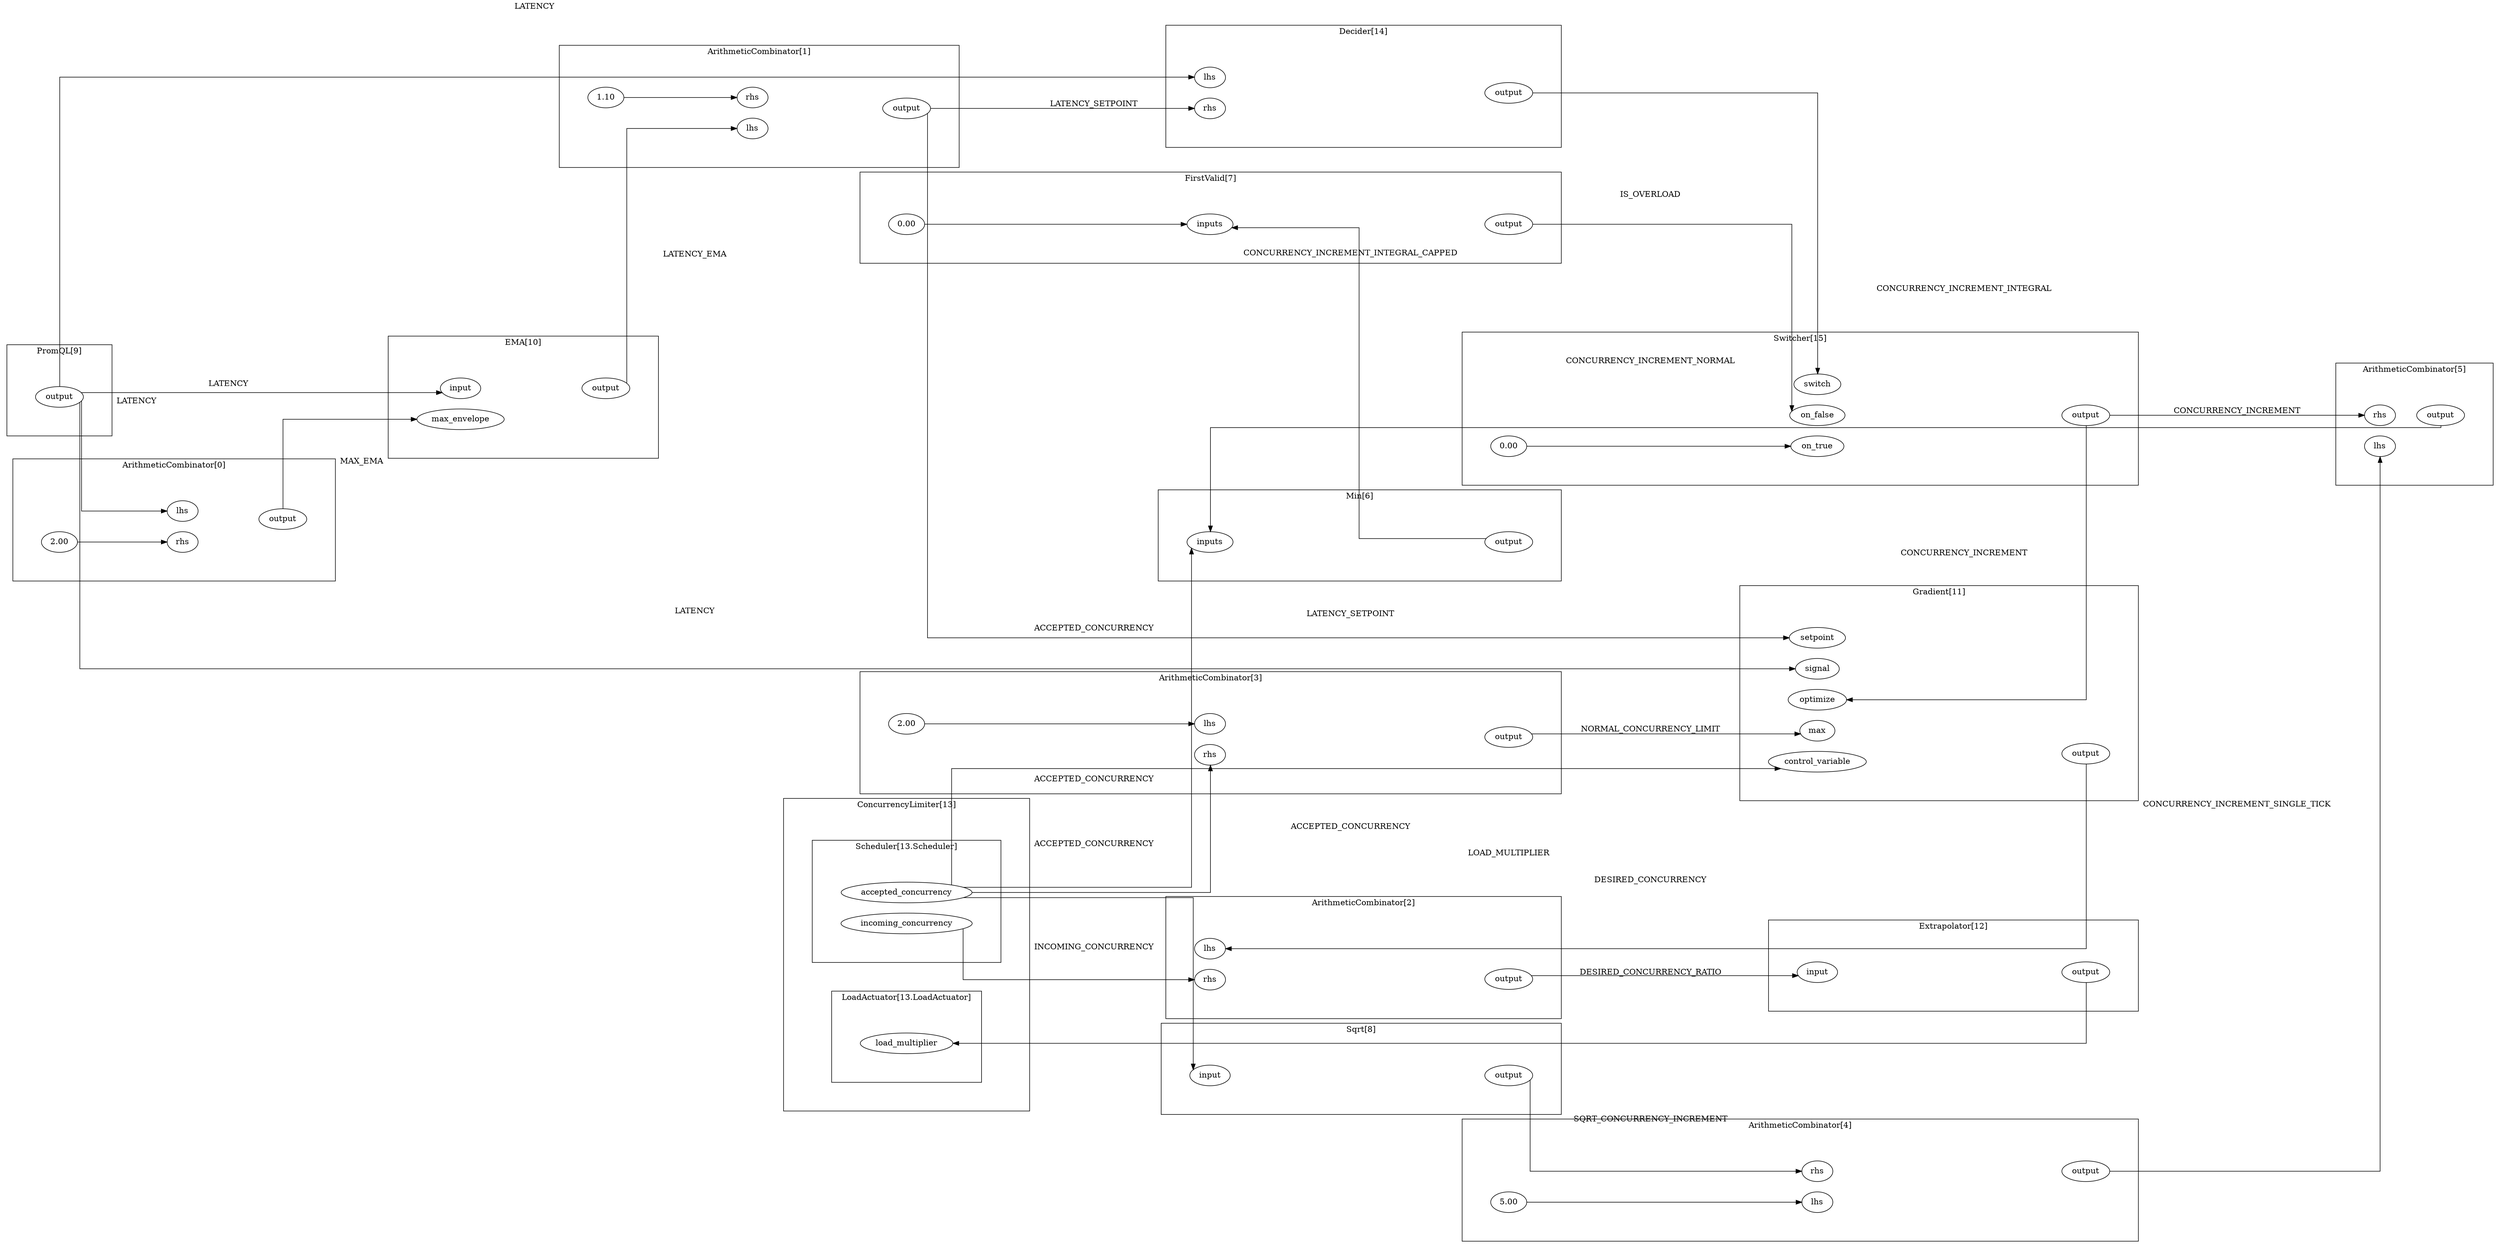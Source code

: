 digraph  {
	subgraph cluster_s1 {
		label="ArithmeticCombinator[0]";margin="50.0";
		n4[label="2.00"];
		n2[label="lhs"];
		n5[label="output"];
		n3[label="rhs"];
		n4->n3;
		n3->n5[style="invis"];
		{rank=same; n2;n3;};
		{rank=same; n5;};
		
	}
	subgraph cluster_s6 {
		label="ArithmeticCombinator[1]";margin="50.0";
		n9[label="1.10"];
		n7[label="lhs"];
		n10[label="output"];
		n8[label="rhs"];
		n9->n8;
		n8->n10[style="invis"];
		{rank=same; n7;n8;};
		{rank=same; n10;};
		
	}
	subgraph cluster_s11 {
		label="ArithmeticCombinator[2]";margin="50.0";
		n12[label="lhs"];
		n14[label="output"];
		n13[label="rhs"];
		n13->n14[style="invis"];
		{rank=same; n14;};
		{rank=same; n12;n13;};
		
	}
	subgraph cluster_s15 {
		label="ArithmeticCombinator[3]";margin="50.0";
		n17[label="2.00"];
		n16[label="lhs"];
		n19[label="output"];
		n18[label="rhs"];
		n17->n16;
		n18->n19[style="invis"];
		{rank=same; n16;n18;};
		{rank=same; n19;};
		
	}
	subgraph cluster_s20 {
		label="ArithmeticCombinator[4]";margin="50.0";
		n22[label="5.00"];
		n21[label="lhs"];
		n24[label="output"];
		n23[label="rhs"];
		n22->n21;
		n23->n24[style="invis"];
		{rank=same; n21;n23;};
		{rank=same; n24;};
		
	}
	subgraph cluster_s25 {
		label="ArithmeticCombinator[5]";margin="50.0";
		n26[label="lhs"];
		n28[label="output"];
		n27[label="rhs"];
		n27->n28[style="invis"];
		{rank=same; n26;n27;};
		{rank=same; n28;};
		
	}
	subgraph cluster_s55 {
		subgraph cluster_s59 {
			label="LoadActuator[13.LoadActuator]";margin="50.0";
			n60[label="load_multiplier"];
			{rank=same; n60;};
			
		}
		subgraph cluster_s56 {
			label="Scheduler[13.Scheduler]";margin="50.0";
			n57[label="accepted_concurrency"];
			n58[label="incoming_concurrency"];
			{rank=same; n57;n58;};
			
		}
		label="ConcurrencyLimiter[13]";margin="50.0";
		
	}
	subgraph cluster_s61 {
		label="Decider[14]";margin="50.0";
		n63[label="lhs"];
		n64[label="output"];
		n62[label="rhs"];
		n63->n64[style="invis"];
		{rank=same; n62;n63;};
		{rank=same; n64;};
		
	}
	subgraph cluster_s41 {
		label="EMA[10]";margin="50.0";
		n43[label="input"];
		n42[label="max_envelope"];
		n44[label="output"];
		n43->n44[style="invis"];
		{rank=same; n42;n43;};
		{rank=same; n44;};
		
	}
	subgraph cluster_s52 {
		label="Extrapolator[12]";margin="50.0";
		n53[label="input"];
		n54[label="output"];
		n53->n54[style="invis"];
		{rank=same; n53;};
		{rank=same; n54;};
		
	}
	subgraph cluster_s32 {
		label="FirstValid[7]";margin="50.0";
		n34[label="0.00"];
		n33[label="inputs"];
		n35[label="output"];
		n34->n33;
		n33->n35[style="invis"];
		{rank=same; n33;n33;};
		{rank=same; n35;};
		
	}
	subgraph cluster_s45 {
		label="Gradient[11]";margin="50.0";
		n46[label="control_variable"];
		n50[label="max"];
		n49[label="optimize"];
		n51[label="output"];
		n48[label="setpoint"];
		n47[label="signal"];
		n50->n51[style="invis"];
		{rank=same; n46;n47;n48;n49;n50;};
		{rank=same; n51;};
		
	}
	subgraph cluster_s29 {
		label="Min[6]";margin="50.0";
		n30[label="inputs"];
		n31[label="output"];
		n30->n31[style="invis"];
		{rank=same; n30;n30;};
		{rank=same; n31;};
		
	}
	subgraph cluster_s39 {
		label="PromQL[9]";margin="50.0";
		n40[label="output"];
		{rank=same; n40;};
		
	}
	subgraph cluster_s36 {
		label="Sqrt[8]";margin="50.0";
		n37[label="input"];
		n38[label="output"];
		n37->n38[style="invis"];
		{rank=same; n37;};
		{rank=same; n38;};
		
	}
	subgraph cluster_s65 {
		label="Switcher[15]";margin="50.0";
		n67[label="0.00"];
		n68[label="on_false"];
		n66[label="on_true"];
		n70[label="output"];
		n69[label="switch"];
		n67->n66;
		n69->n70[style="invis"];
		{rank=same; n66;n68;n69;};
		{rank=same; n70;};
		
	}
	rankdir="LR";splines="ortho";
	n57->n18[label="ACCEPTED_CONCURRENCY"];
	n57->n30[label="ACCEPTED_CONCURRENCY"];
	n57->n37[label="ACCEPTED_CONCURRENCY"];
	n57->n46[label="ACCEPTED_CONCURRENCY"];
	n58->n13[label="INCOMING_CONCURRENCY"];
	n44->n7[label="LATENCY_EMA"];
	n70->n27[label="CONCURRENCY_INCREMENT"];
	n70->n49[label="CONCURRENCY_INCREMENT"];
	n10->n48[label="LATENCY_SETPOINT"];
	n10->n62[label="LATENCY_SETPOINT"];
	n31->n33[label="CONCURRENCY_INCREMENT_INTEGRAL_CAPPED"];
	n35->n68[label="CONCURRENCY_INCREMENT_NORMAL"];
	n38->n23[label="SQRT_CONCURRENCY_INCREMENT"];
	n64->n69[label="IS_OVERLOAD"];
	n19->n50[label="NORMAL_CONCURRENCY_LIMIT"];
	n24->n26[label="CONCURRENCY_INCREMENT_SINGLE_TICK"];
	n40->n2[label="LATENCY"];
	n40->n43[label="LATENCY"];
	n40->n47[label="LATENCY"];
	n40->n63[label="LATENCY"];
	n51->n12[label="DESIRED_CONCURRENCY"];
	n54->n60[label="LOAD_MULTIPLIER"];
	n5->n42[label="MAX_EMA"];
	n14->n53[label="DESIRED_CONCURRENCY_RATIO"];
	n28->n30[label="CONCURRENCY_INCREMENT_INTEGRAL"];
	
}
